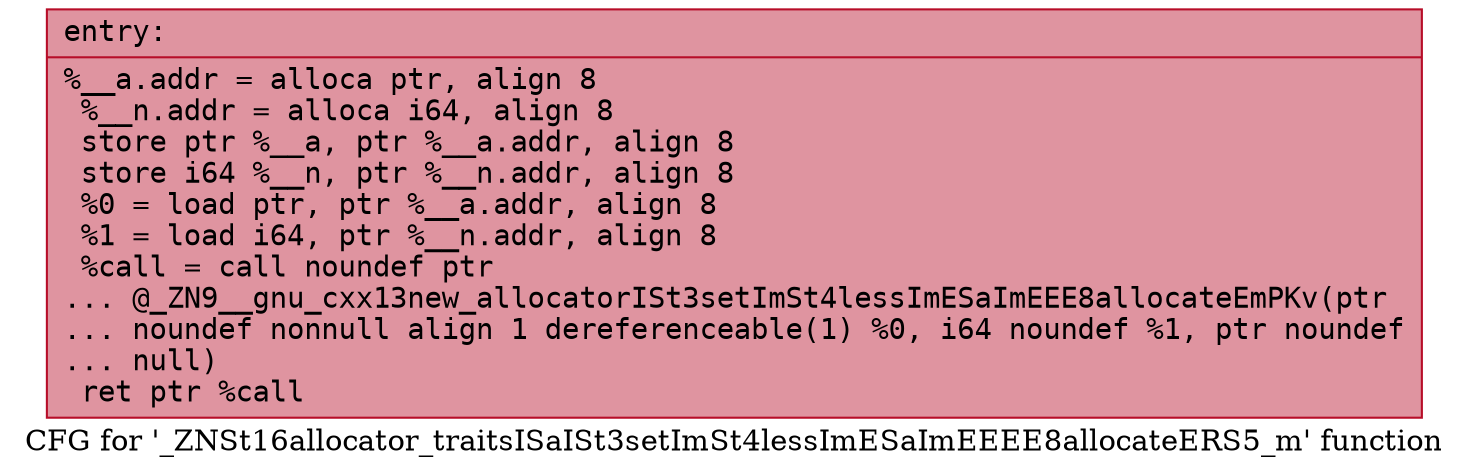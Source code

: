 digraph "CFG for '_ZNSt16allocator_traitsISaISt3setImSt4lessImESaImEEEE8allocateERS5_m' function" {
	label="CFG for '_ZNSt16allocator_traitsISaISt3setImSt4lessImESaImEEEE8allocateERS5_m' function";

	Node0x560dca0fabb0 [shape=record,color="#b70d28ff", style=filled, fillcolor="#b70d2870" fontname="Courier",label="{entry:\l|  %__a.addr = alloca ptr, align 8\l  %__n.addr = alloca i64, align 8\l  store ptr %__a, ptr %__a.addr, align 8\l  store i64 %__n, ptr %__n.addr, align 8\l  %0 = load ptr, ptr %__a.addr, align 8\l  %1 = load i64, ptr %__n.addr, align 8\l  %call = call noundef ptr\l... @_ZN9__gnu_cxx13new_allocatorISt3setImSt4lessImESaImEEE8allocateEmPKv(ptr\l... noundef nonnull align 1 dereferenceable(1) %0, i64 noundef %1, ptr noundef\l... null)\l  ret ptr %call\l}"];
}
